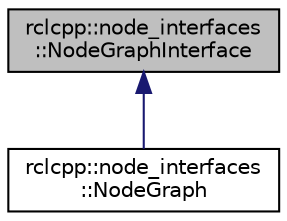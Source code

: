 digraph "rclcpp::node_interfaces::NodeGraphInterface"
{
  edge [fontname="Helvetica",fontsize="10",labelfontname="Helvetica",labelfontsize="10"];
  node [fontname="Helvetica",fontsize="10",shape=record];
  Node0 [label="rclcpp::node_interfaces\l::NodeGraphInterface",height=0.2,width=0.4,color="black", fillcolor="grey75", style="filled", fontcolor="black"];
  Node0 -> Node1 [dir="back",color="midnightblue",fontsize="10",style="solid",fontname="Helvetica"];
  Node1 [label="rclcpp::node_interfaces\l::NodeGraph",height=0.2,width=0.4,color="black", fillcolor="white", style="filled",URL="$classrclcpp_1_1node__interfaces_1_1NodeGraph.html",tooltip="Implementation the NodeGraph part of the Node API. "];
}
